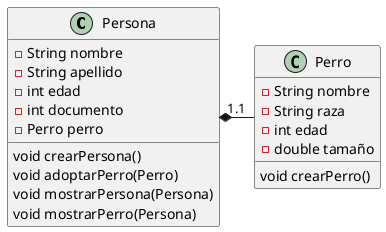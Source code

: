 @startuml
'https://plantuml.com/class-diagram

class Persona {
    - String nombre
    - String apellido
    - int edad
    - int documento
    - Perro perro

    void crearPersona()
    void adoptarPerro(Perro)
    void mostrarPersona(Persona)
    void mostrarPerro(Persona)
}

class Perro{
    - String nombre
    - String raza
    - int edad
    - double tamaño

    void crearPerro()
}

Persona "1.1"*- Perro
@enduml